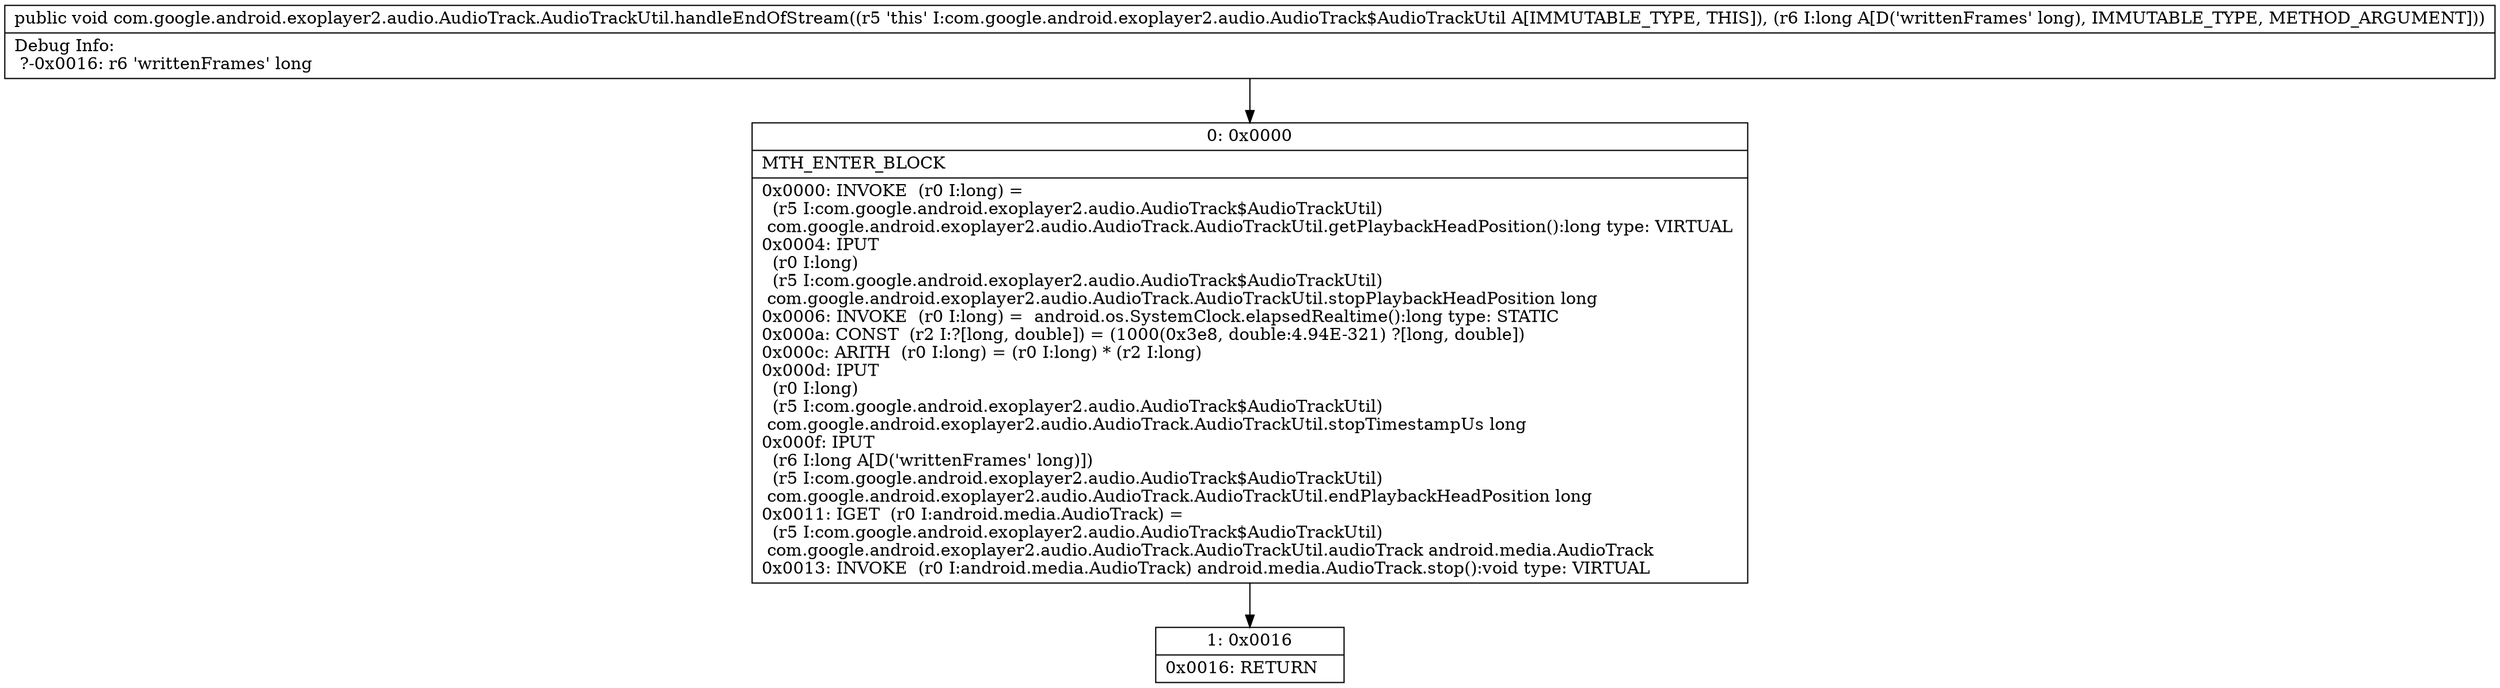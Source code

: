digraph "CFG forcom.google.android.exoplayer2.audio.AudioTrack.AudioTrackUtil.handleEndOfStream(J)V" {
Node_0 [shape=record,label="{0\:\ 0x0000|MTH_ENTER_BLOCK\l|0x0000: INVOKE  (r0 I:long) = \l  (r5 I:com.google.android.exoplayer2.audio.AudioTrack$AudioTrackUtil)\l com.google.android.exoplayer2.audio.AudioTrack.AudioTrackUtil.getPlaybackHeadPosition():long type: VIRTUAL \l0x0004: IPUT  \l  (r0 I:long)\l  (r5 I:com.google.android.exoplayer2.audio.AudioTrack$AudioTrackUtil)\l com.google.android.exoplayer2.audio.AudioTrack.AudioTrackUtil.stopPlaybackHeadPosition long \l0x0006: INVOKE  (r0 I:long) =  android.os.SystemClock.elapsedRealtime():long type: STATIC \l0x000a: CONST  (r2 I:?[long, double]) = (1000(0x3e8, double:4.94E\-321) ?[long, double]) \l0x000c: ARITH  (r0 I:long) = (r0 I:long) * (r2 I:long) \l0x000d: IPUT  \l  (r0 I:long)\l  (r5 I:com.google.android.exoplayer2.audio.AudioTrack$AudioTrackUtil)\l com.google.android.exoplayer2.audio.AudioTrack.AudioTrackUtil.stopTimestampUs long \l0x000f: IPUT  \l  (r6 I:long A[D('writtenFrames' long)])\l  (r5 I:com.google.android.exoplayer2.audio.AudioTrack$AudioTrackUtil)\l com.google.android.exoplayer2.audio.AudioTrack.AudioTrackUtil.endPlaybackHeadPosition long \l0x0011: IGET  (r0 I:android.media.AudioTrack) = \l  (r5 I:com.google.android.exoplayer2.audio.AudioTrack$AudioTrackUtil)\l com.google.android.exoplayer2.audio.AudioTrack.AudioTrackUtil.audioTrack android.media.AudioTrack \l0x0013: INVOKE  (r0 I:android.media.AudioTrack) android.media.AudioTrack.stop():void type: VIRTUAL \l}"];
Node_1 [shape=record,label="{1\:\ 0x0016|0x0016: RETURN   \l}"];
MethodNode[shape=record,label="{public void com.google.android.exoplayer2.audio.AudioTrack.AudioTrackUtil.handleEndOfStream((r5 'this' I:com.google.android.exoplayer2.audio.AudioTrack$AudioTrackUtil A[IMMUTABLE_TYPE, THIS]), (r6 I:long A[D('writtenFrames' long), IMMUTABLE_TYPE, METHOD_ARGUMENT]))  | Debug Info:\l  ?\-0x0016: r6 'writtenFrames' long\l}"];
MethodNode -> Node_0;
Node_0 -> Node_1;
}

